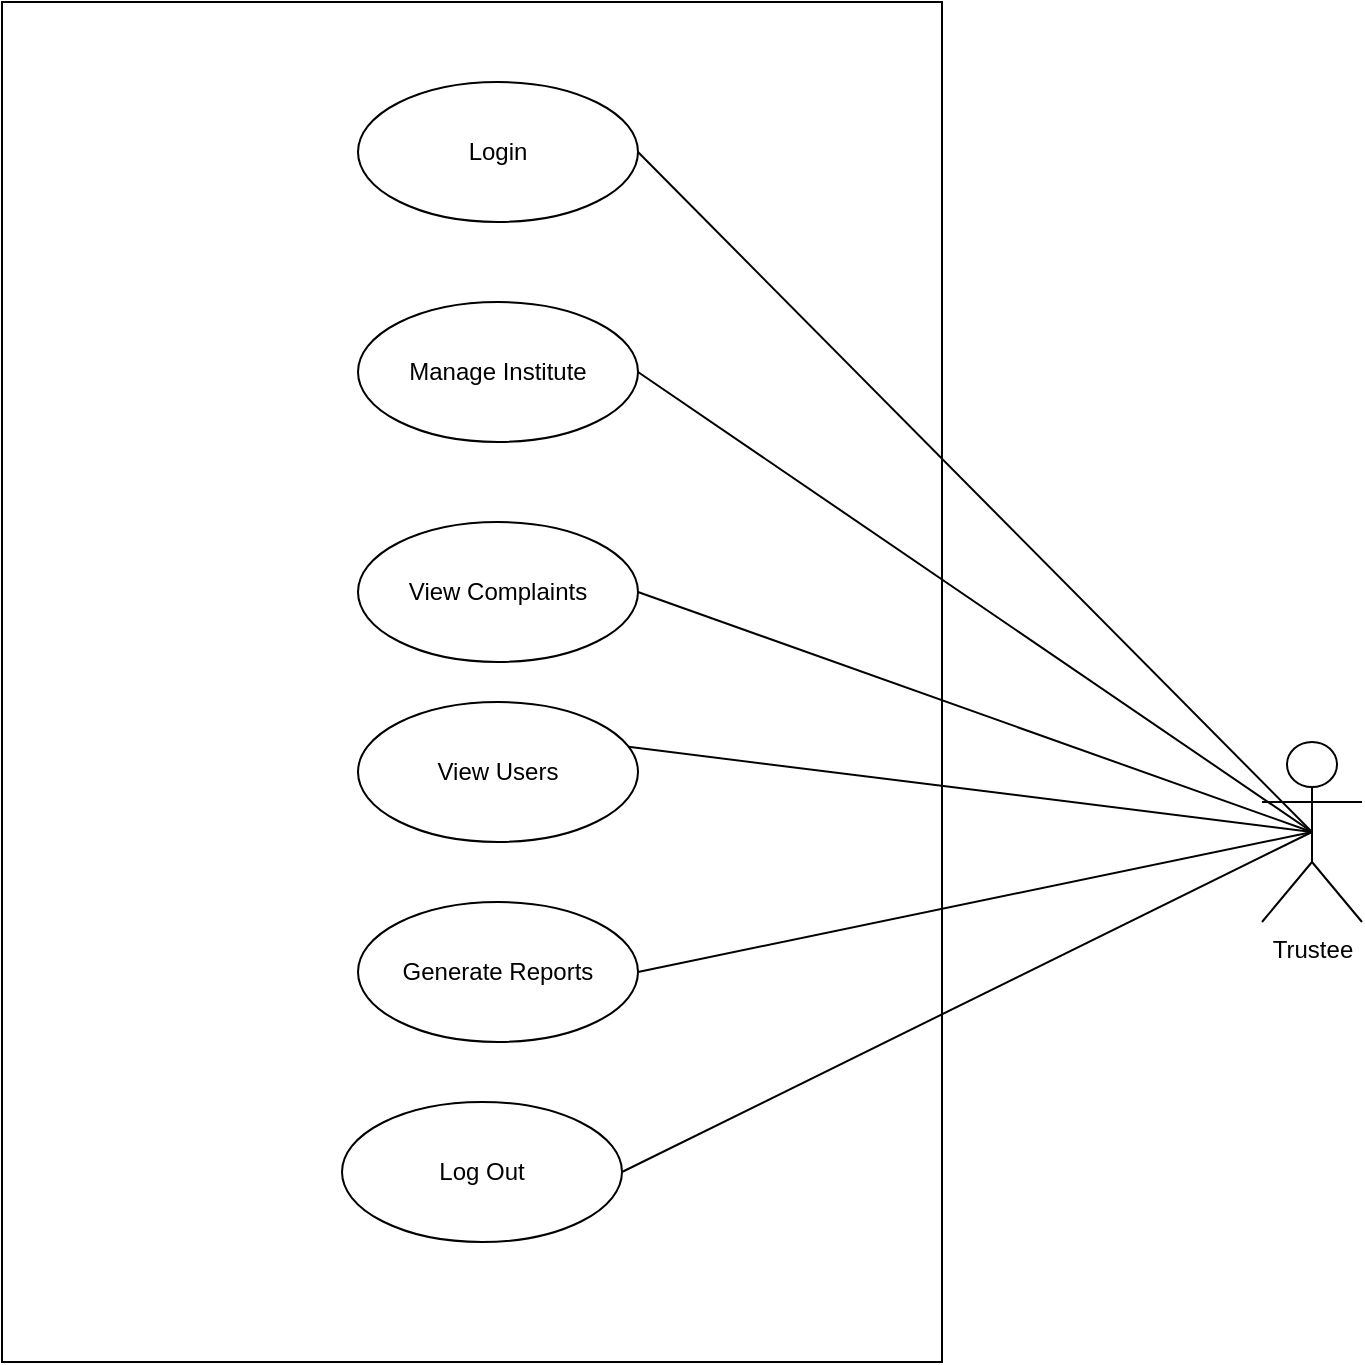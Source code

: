 <mxfile version="21.5.2" type="github">
  <diagram name="Page-1" id="l9fqSKlipFynTWMdsRfP">
    <mxGraphModel dx="1050" dy="562" grid="1" gridSize="10" guides="1" tooltips="1" connect="1" arrows="1" fold="1" page="1" pageScale="1" pageWidth="850" pageHeight="1100" math="0" shadow="0">
      <root>
        <mxCell id="0" />
        <mxCell id="1" parent="0" />
        <mxCell id="f2zLhSIISYN-lB8z-JU6-1" value="Trustee" style="shape=umlActor;verticalLabelPosition=bottom;verticalAlign=top;html=1;outlineConnect=0;" vertex="1" parent="1">
          <mxGeometry x="630" y="420" width="50" height="90" as="geometry" />
        </mxCell>
        <mxCell id="f2zLhSIISYN-lB8z-JU6-2" value="" style="rounded=0;whiteSpace=wrap;html=1;" vertex="1" parent="1">
          <mxGeometry y="50" width="470" height="680" as="geometry" />
        </mxCell>
        <mxCell id="f2zLhSIISYN-lB8z-JU6-4" value="Manage Institute" style="ellipse;whiteSpace=wrap;html=1;" vertex="1" parent="1">
          <mxGeometry x="178" y="200" width="140" height="70" as="geometry" />
        </mxCell>
        <mxCell id="f2zLhSIISYN-lB8z-JU6-5" value="View Complaints" style="ellipse;whiteSpace=wrap;html=1;" vertex="1" parent="1">
          <mxGeometry x="178" y="310" width="140" height="70" as="geometry" />
        </mxCell>
        <mxCell id="f2zLhSIISYN-lB8z-JU6-7" value="Generate Reports" style="ellipse;whiteSpace=wrap;html=1;" vertex="1" parent="1">
          <mxGeometry x="178" y="500" width="140" height="70" as="geometry" />
        </mxCell>
        <mxCell id="f2zLhSIISYN-lB8z-JU6-9" value="Login" style="ellipse;whiteSpace=wrap;html=1;" vertex="1" parent="1">
          <mxGeometry x="178" y="90" width="140" height="70" as="geometry" />
        </mxCell>
        <mxCell id="f2zLhSIISYN-lB8z-JU6-10" value="Log Out" style="ellipse;whiteSpace=wrap;html=1;" vertex="1" parent="1">
          <mxGeometry x="170" y="600" width="140" height="70" as="geometry" />
        </mxCell>
        <mxCell id="f2zLhSIISYN-lB8z-JU6-11" style="rounded=0;orthogonalLoop=1;jettySize=auto;html=1;endArrow=none;endFill=0;entryX=1;entryY=0.5;entryDx=0;entryDy=0;exitX=0.5;exitY=0.5;exitDx=0;exitDy=0;exitPerimeter=0;" edge="1" parent="1" source="f2zLhSIISYN-lB8z-JU6-1" target="f2zLhSIISYN-lB8z-JU6-9">
          <mxGeometry relative="1" as="geometry">
            <mxPoint x="550" y="400" as="targetPoint" />
            <mxPoint x="570" y="320" as="sourcePoint" />
          </mxGeometry>
        </mxCell>
        <mxCell id="f2zLhSIISYN-lB8z-JU6-13" style="rounded=0;orthogonalLoop=1;jettySize=auto;html=1;endArrow=none;endFill=0;entryX=1;entryY=0.5;entryDx=0;entryDy=0;exitX=0.5;exitY=0.5;exitDx=0;exitDy=0;exitPerimeter=0;" edge="1" parent="1" source="f2zLhSIISYN-lB8z-JU6-1" target="f2zLhSIISYN-lB8z-JU6-4">
          <mxGeometry relative="1" as="geometry">
            <mxPoint x="338" y="145" as="targetPoint" />
            <mxPoint x="540" y="410" as="sourcePoint" />
          </mxGeometry>
        </mxCell>
        <mxCell id="f2zLhSIISYN-lB8z-JU6-14" style="rounded=0;orthogonalLoop=1;jettySize=auto;html=1;endArrow=none;endFill=0;entryX=1;entryY=0.5;entryDx=0;entryDy=0;exitX=0.5;exitY=0.5;exitDx=0;exitDy=0;exitPerimeter=0;" edge="1" parent="1" source="f2zLhSIISYN-lB8z-JU6-1" target="f2zLhSIISYN-lB8z-JU6-5">
          <mxGeometry relative="1" as="geometry">
            <mxPoint x="348" y="155" as="targetPoint" />
            <mxPoint x="540" y="440" as="sourcePoint" />
          </mxGeometry>
        </mxCell>
        <mxCell id="f2zLhSIISYN-lB8z-JU6-17" style="rounded=0;orthogonalLoop=1;jettySize=auto;html=1;endArrow=none;endFill=0;entryX=1;entryY=0.5;entryDx=0;entryDy=0;exitX=0.5;exitY=0.5;exitDx=0;exitDy=0;exitPerimeter=0;" edge="1" parent="1" source="f2zLhSIISYN-lB8z-JU6-1" target="f2zLhSIISYN-lB8z-JU6-7">
          <mxGeometry relative="1" as="geometry">
            <mxPoint x="378" y="185" as="targetPoint" />
            <mxPoint x="540" y="500" as="sourcePoint" />
          </mxGeometry>
        </mxCell>
        <mxCell id="f2zLhSIISYN-lB8z-JU6-18" style="rounded=0;orthogonalLoop=1;jettySize=auto;html=1;endArrow=none;endFill=0;entryX=1;entryY=0.5;entryDx=0;entryDy=0;exitX=0.5;exitY=0.5;exitDx=0;exitDy=0;exitPerimeter=0;" edge="1" parent="1" source="f2zLhSIISYN-lB8z-JU6-1" target="f2zLhSIISYN-lB8z-JU6-10">
          <mxGeometry relative="1" as="geometry">
            <mxPoint x="388" y="195" as="targetPoint" />
            <mxPoint x="560" y="520" as="sourcePoint" />
          </mxGeometry>
        </mxCell>
        <mxCell id="f2zLhSIISYN-lB8z-JU6-37" value="View Users" style="ellipse;whiteSpace=wrap;html=1;" vertex="1" parent="1">
          <mxGeometry x="178" y="400" width="140" height="70" as="geometry" />
        </mxCell>
        <mxCell id="f2zLhSIISYN-lB8z-JU6-39" style="rounded=0;orthogonalLoop=1;jettySize=auto;html=1;endArrow=none;endFill=0;entryX=0.966;entryY=0.32;entryDx=0;entryDy=0;exitX=0.5;exitY=0.5;exitDx=0;exitDy=0;exitPerimeter=0;entryPerimeter=0;" edge="1" parent="1" source="f2zLhSIISYN-lB8z-JU6-1" target="f2zLhSIISYN-lB8z-JU6-37">
          <mxGeometry relative="1" as="geometry">
            <mxPoint x="328" y="355" as="targetPoint" />
            <mxPoint x="665" y="475" as="sourcePoint" />
          </mxGeometry>
        </mxCell>
      </root>
    </mxGraphModel>
  </diagram>
</mxfile>
